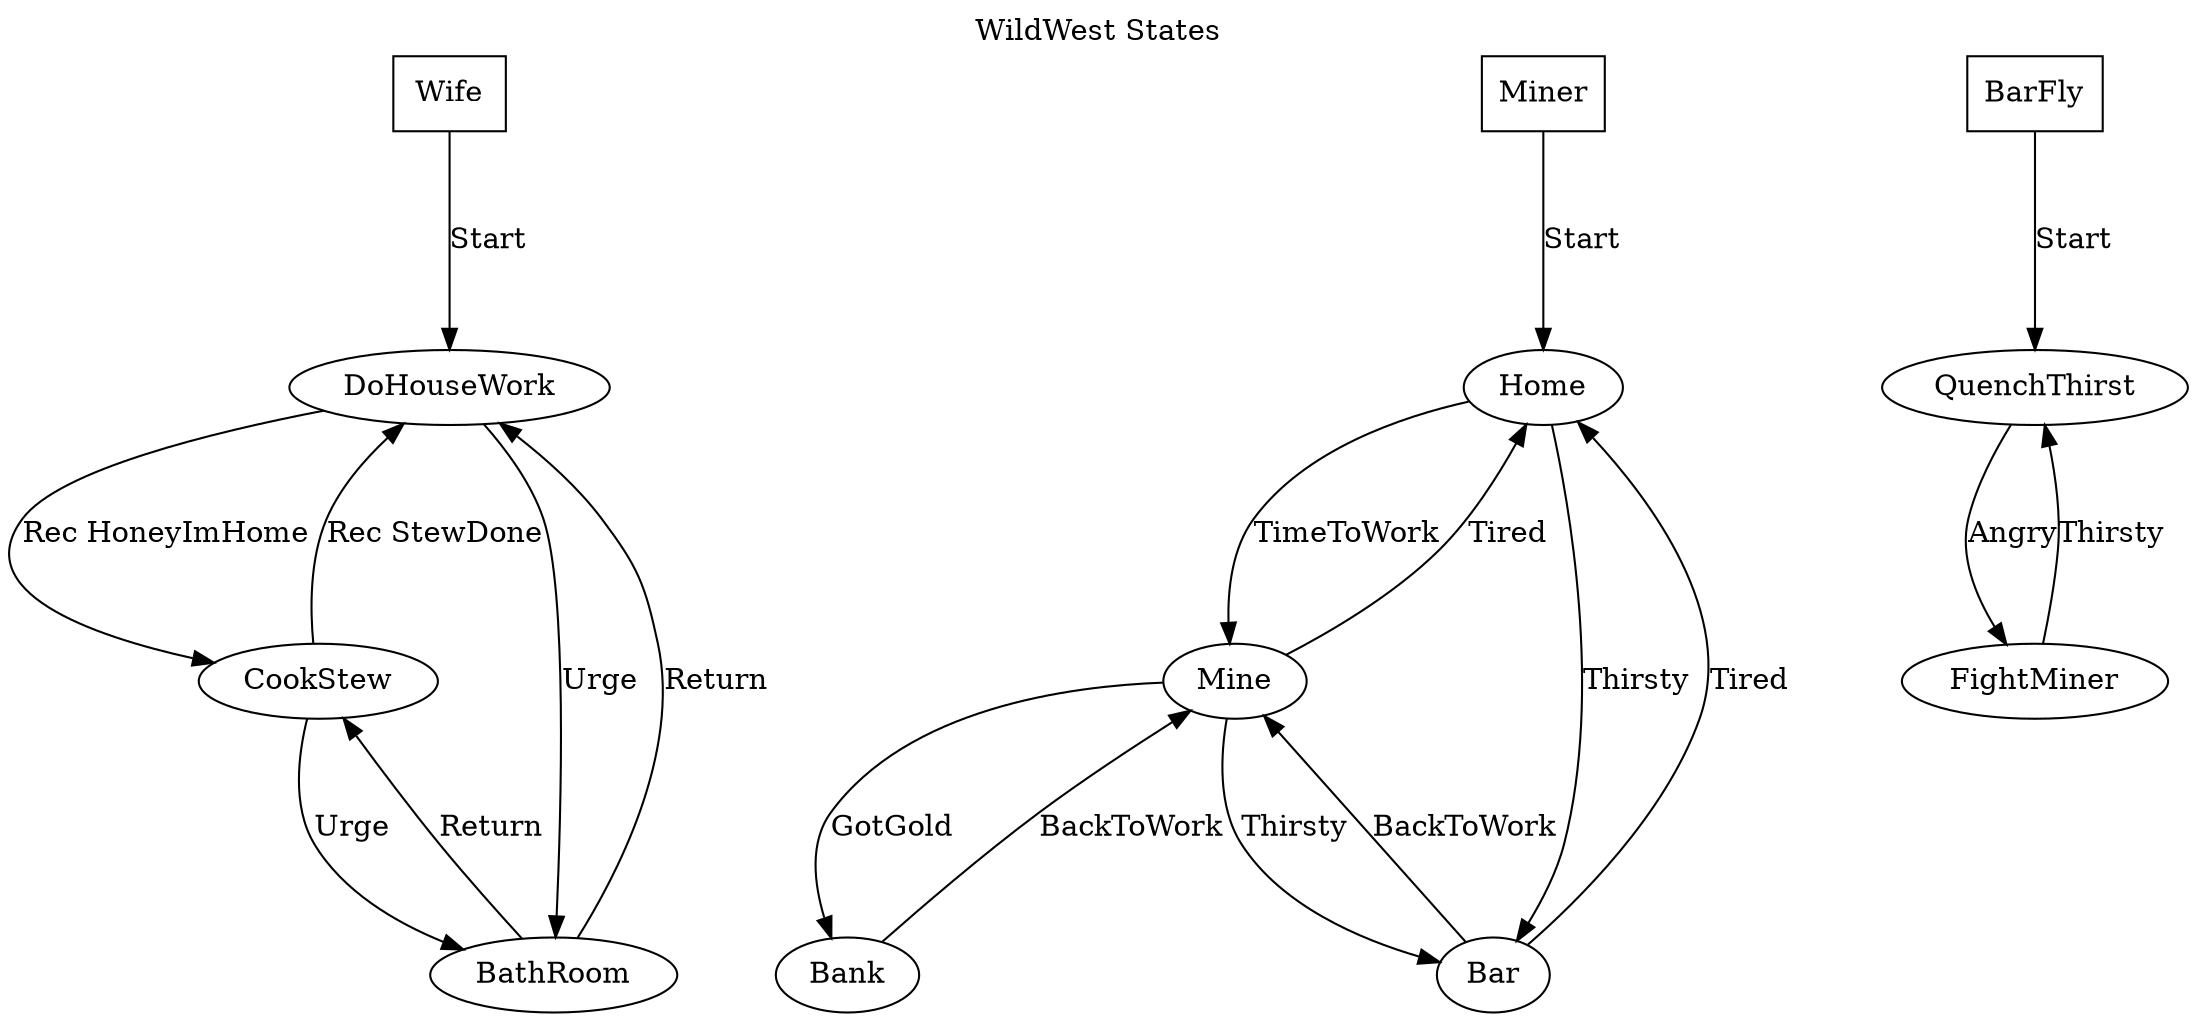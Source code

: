 # use dot -Tpng -ostate.png state.dot

digraph WildWest {
	compound=true;
	ranksep=1.25;
	label="WildWest States"; 
	labelloc="t"

	subgraph Wife {
		Wife [label="Wife", shape=box]
		Wife -> DoHouseWork [label = "Start"]
		CookStew -> DoHouseWork [label = "Rec StewDone"]
		CookStew -> BathRoom [label = "Urge"]
		BathRoom -> CookStew [label = "Return"]
		BathRoom -> DoHouseWork [label = "Return"]
		DoHouseWork -> BathRoom [label = "Urge"]
		DoHouseWork -> CookStew [label = "Rec HoneyImHome"]
	}

	subgraph Miner {
		Miner [label="Miner", shape=box]
		Miner -> Home [label = "Start"]
		Home -> Mine [label = "TimeToWork"]
		Home -> Bar [label = "Thirsty"]
		Bar -> Home [label = "Tired"]
		Bar -> Mine [label = "BackToWork"]
		Mine -> Bank [label = "GotGold"]
		Mine -> Bar [label = "Thirsty"]
		Mine -> Home [label = "Tired"]
		Bank -> Mine [label = "BackToWork"]
	}

	subgraph BarFly {
		BarFly [label="BarFly", shape=box]
		BarFly -> QuenchThirst [label = "Start"]
		QuenchThirst -> FightMiner [label = "Angry"]
		FightMiner -> QuenchThirst [label = "Thirsty"]
	}
}

